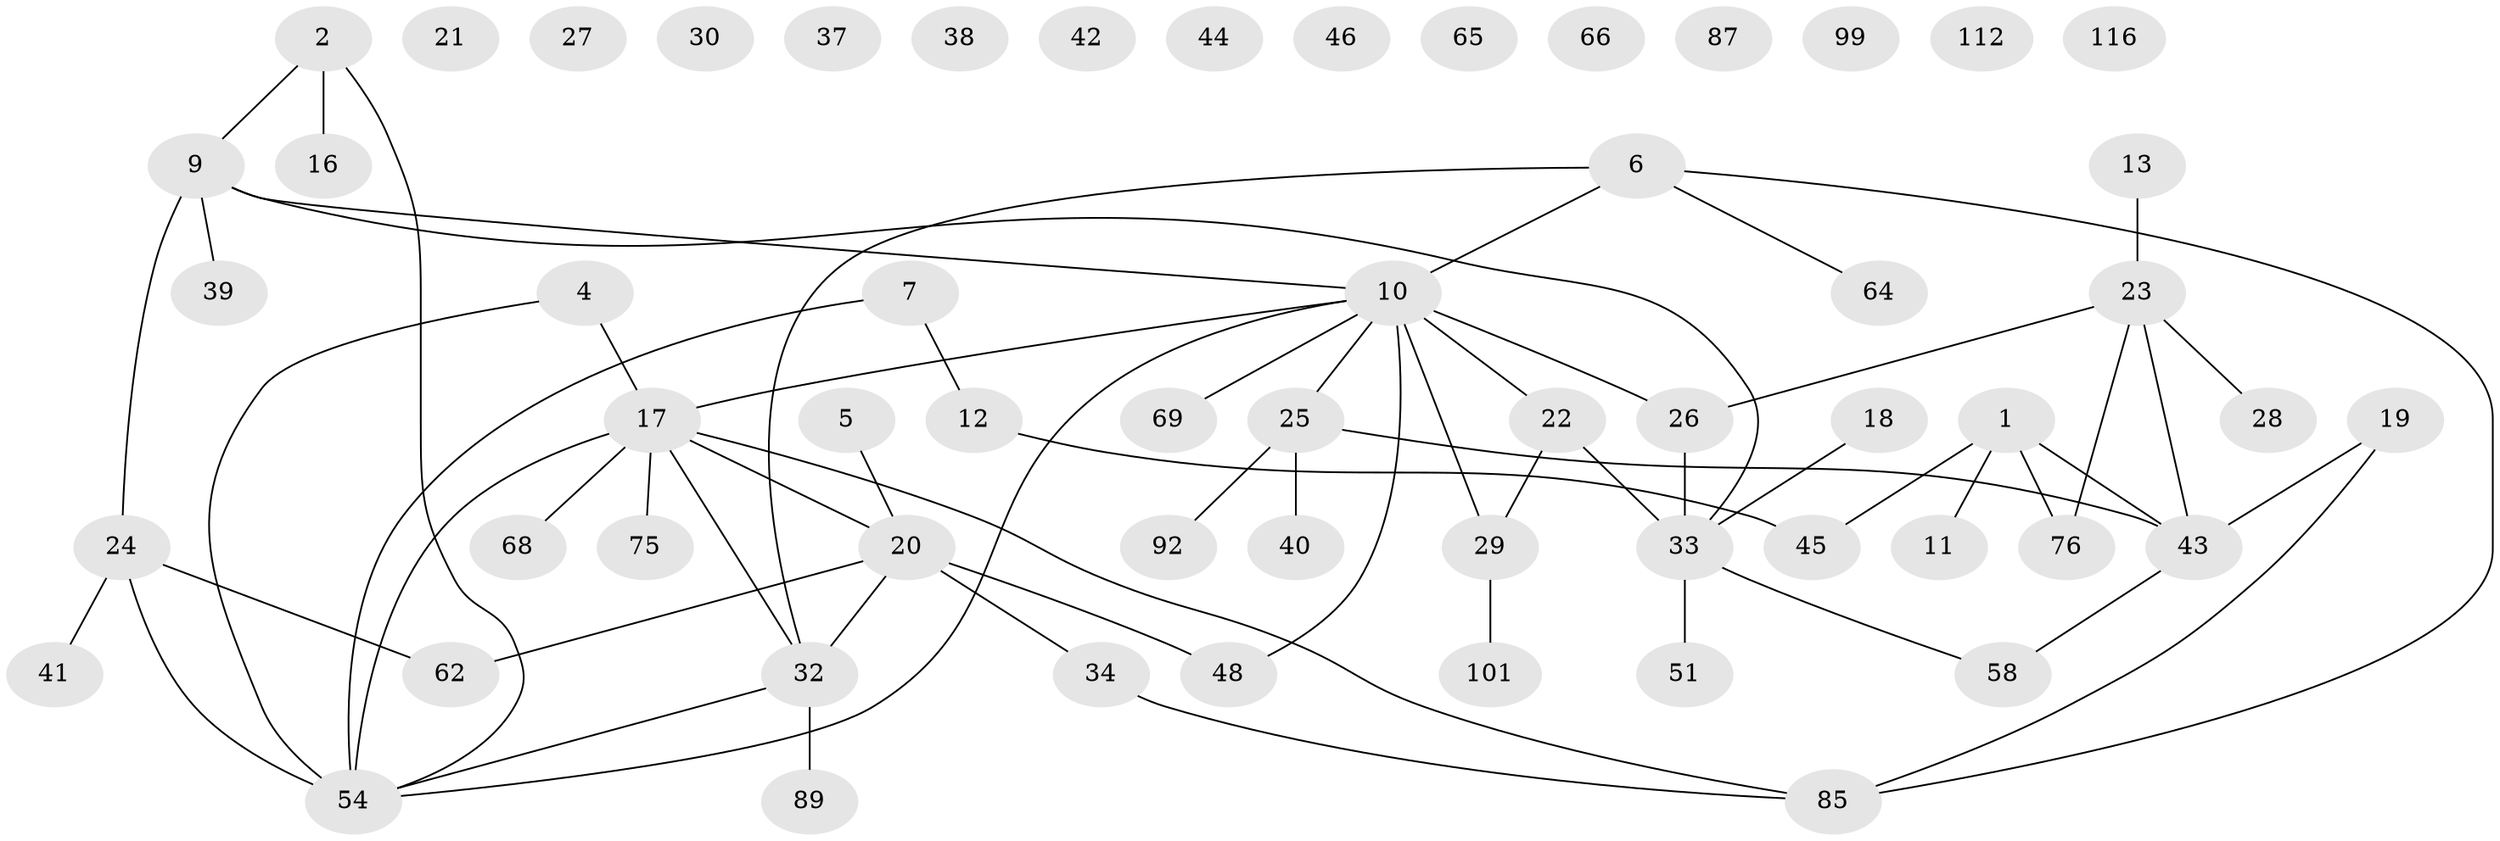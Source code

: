 // original degree distribution, {2: 0.28205128205128205, 1: 0.26495726495726496, 4: 0.10256410256410256, 3: 0.17094017094017094, 5: 0.042735042735042736, 0: 0.10256410256410256, 6: 0.03418803418803419}
// Generated by graph-tools (version 1.1) at 2025/13/03/09/25 04:13:12]
// undirected, 59 vertices, 63 edges
graph export_dot {
graph [start="1"]
  node [color=gray90,style=filled];
  1 [super="+14+15"];
  2 [super="+3"];
  4;
  5 [super="+47"];
  6 [super="+8+84"];
  7 [super="+97+36"];
  9 [super="+59+79+50"];
  10 [super="+93+31"];
  11;
  12;
  13;
  16 [super="+114"];
  17 [super="+94"];
  18 [super="+49"];
  19 [super="+57"];
  20 [super="+52+55"];
  21;
  22 [super="+103"];
  23 [super="+107+109"];
  24 [super="+67"];
  25 [super="+56"];
  26 [super="+35"];
  27;
  28;
  29 [super="+53+73"];
  30;
  32 [super="+77+88"];
  33 [super="+61+108+111"];
  34 [super="+71"];
  37;
  38 [super="+78"];
  39;
  40;
  41;
  42;
  43 [super="+70+90"];
  44;
  45 [super="+102"];
  46 [super="+82+81"];
  48;
  51;
  54 [super="+74+98"];
  58;
  62;
  64 [super="+72"];
  65;
  66;
  68;
  69;
  75;
  76;
  85 [super="+95+105"];
  87;
  89;
  92 [super="+104"];
  99;
  101;
  112;
  116;
  1 -- 11;
  1 -- 45;
  1 -- 76;
  1 -- 43;
  2 -- 16;
  2 -- 9;
  2 -- 54;
  4 -- 17;
  4 -- 54;
  5 -- 20;
  6 -- 64;
  6 -- 32;
  6 -- 10;
  6 -- 85;
  7 -- 12;
  7 -- 54;
  9 -- 33;
  9 -- 39;
  9 -- 24;
  9 -- 10;
  10 -- 48 [weight=2];
  10 -- 25;
  10 -- 29 [weight=2];
  10 -- 17 [weight=2];
  10 -- 22;
  10 -- 69;
  10 -- 54;
  10 -- 26;
  12 -- 45;
  13 -- 23;
  17 -- 68;
  17 -- 75;
  17 -- 20;
  17 -- 85;
  17 -- 32;
  17 -- 54;
  18 -- 33;
  19 -- 85;
  19 -- 43;
  20 -- 48;
  20 -- 34;
  20 -- 62;
  20 -- 32 [weight=2];
  22 -- 33;
  22 -- 29;
  23 -- 76;
  23 -- 26;
  23 -- 28;
  23 -- 43;
  24 -- 54;
  24 -- 41;
  24 -- 62;
  25 -- 40;
  25 -- 92;
  25 -- 43;
  26 -- 33 [weight=2];
  29 -- 101;
  32 -- 89;
  32 -- 54;
  33 -- 51;
  33 -- 58;
  34 -- 85;
  43 -- 58;
}
